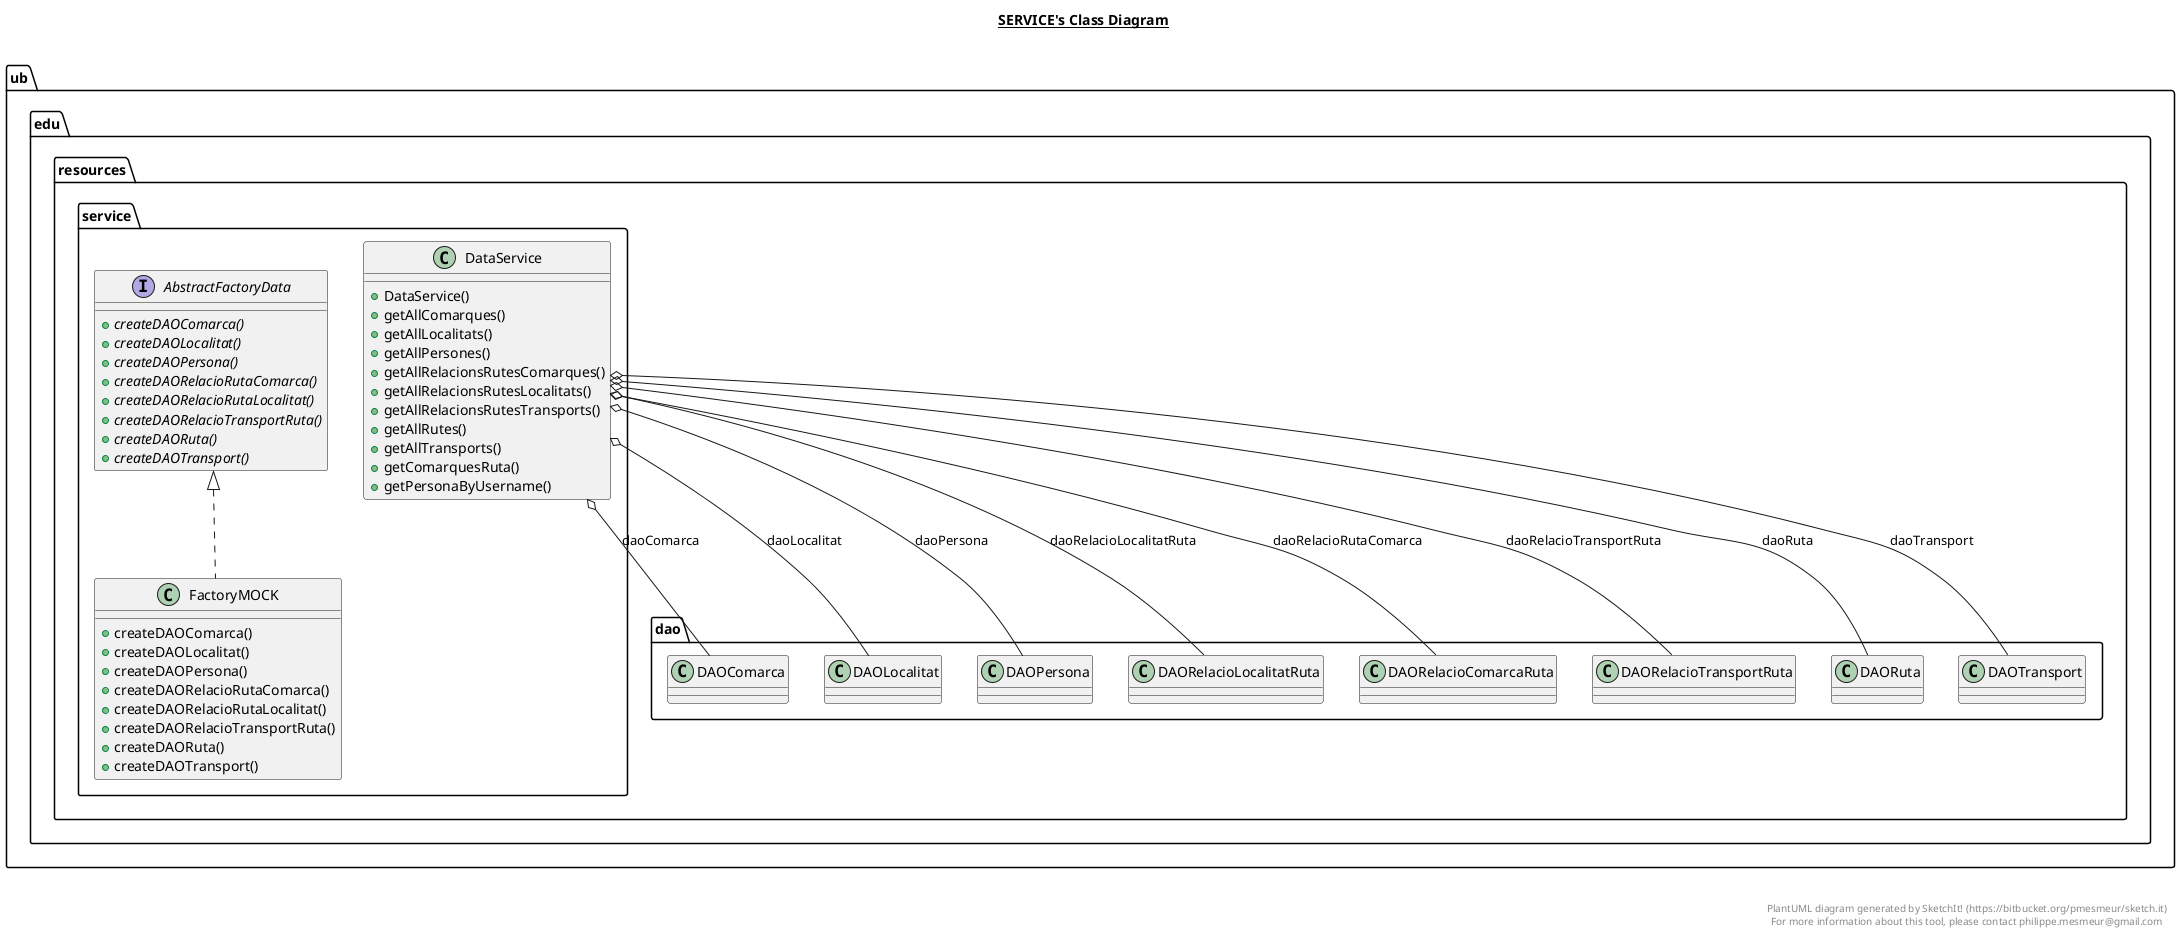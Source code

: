 @startuml

title __SERVICE's Class Diagram__\n

  namespace ub.edu.resources.service {
    interface ub.edu.resources.service.AbstractFactoryData {
        {abstract} + createDAOComarca()
        {abstract} + createDAOLocalitat()
        {abstract} + createDAOPersona()
        {abstract} + createDAORelacioRutaComarca()
        {abstract} + createDAORelacioRutaLocalitat()
        {abstract} + createDAORelacioTransportRuta()
        {abstract} + createDAORuta()
        {abstract} + createDAOTransport()
    }
  }
  

  namespace ub.edu.resources.service {
    class ub.edu.resources.service.DataService {
        + DataService()
        + getAllComarques()
        + getAllLocalitats()
        + getAllPersones()
        + getAllRelacionsRutesComarques()
        + getAllRelacionsRutesLocalitats()
        + getAllRelacionsRutesTransports()
        + getAllRutes()
        + getAllTransports()
        + getComarquesRuta()
        + getPersonaByUsername()
    }
  }
  

  namespace ub.edu.resources.service {
    class ub.edu.resources.service.FactoryMOCK {
        + createDAOComarca()
        + createDAOLocalitat()
        + createDAOPersona()
        + createDAORelacioRutaComarca()
        + createDAORelacioRutaLocalitat()
        + createDAORelacioTransportRuta()
        + createDAORuta()
        + createDAOTransport()
    }
  }
  

  ub.edu.resources.service.DataService o-- ub.edu.resources.dao.DAOComarca : daoComarca
  ub.edu.resources.service.DataService o-- ub.edu.resources.dao.DAOLocalitat : daoLocalitat
  ub.edu.resources.service.DataService o-- ub.edu.resources.dao.DAOPersona : daoPersona
  ub.edu.resources.service.DataService o-- ub.edu.resources.dao.DAORelacioLocalitatRuta : daoRelacioLocalitatRuta
  ub.edu.resources.service.DataService o-- ub.edu.resources.dao.DAORelacioComarcaRuta : daoRelacioRutaComarca
  ub.edu.resources.service.DataService o-- ub.edu.resources.dao.DAORelacioTransportRuta : daoRelacioTransportRuta
  ub.edu.resources.service.DataService o-- ub.edu.resources.dao.DAORuta : daoRuta
  ub.edu.resources.service.DataService o-- ub.edu.resources.dao.DAOTransport : daoTransport
  ub.edu.resources.service.FactoryMOCK .up.|> ub.edu.resources.service.AbstractFactoryData


right footer


PlantUML diagram generated by SketchIt! (https://bitbucket.org/pmesmeur/sketch.it)
For more information about this tool, please contact philippe.mesmeur@gmail.com
endfooter

@enduml
